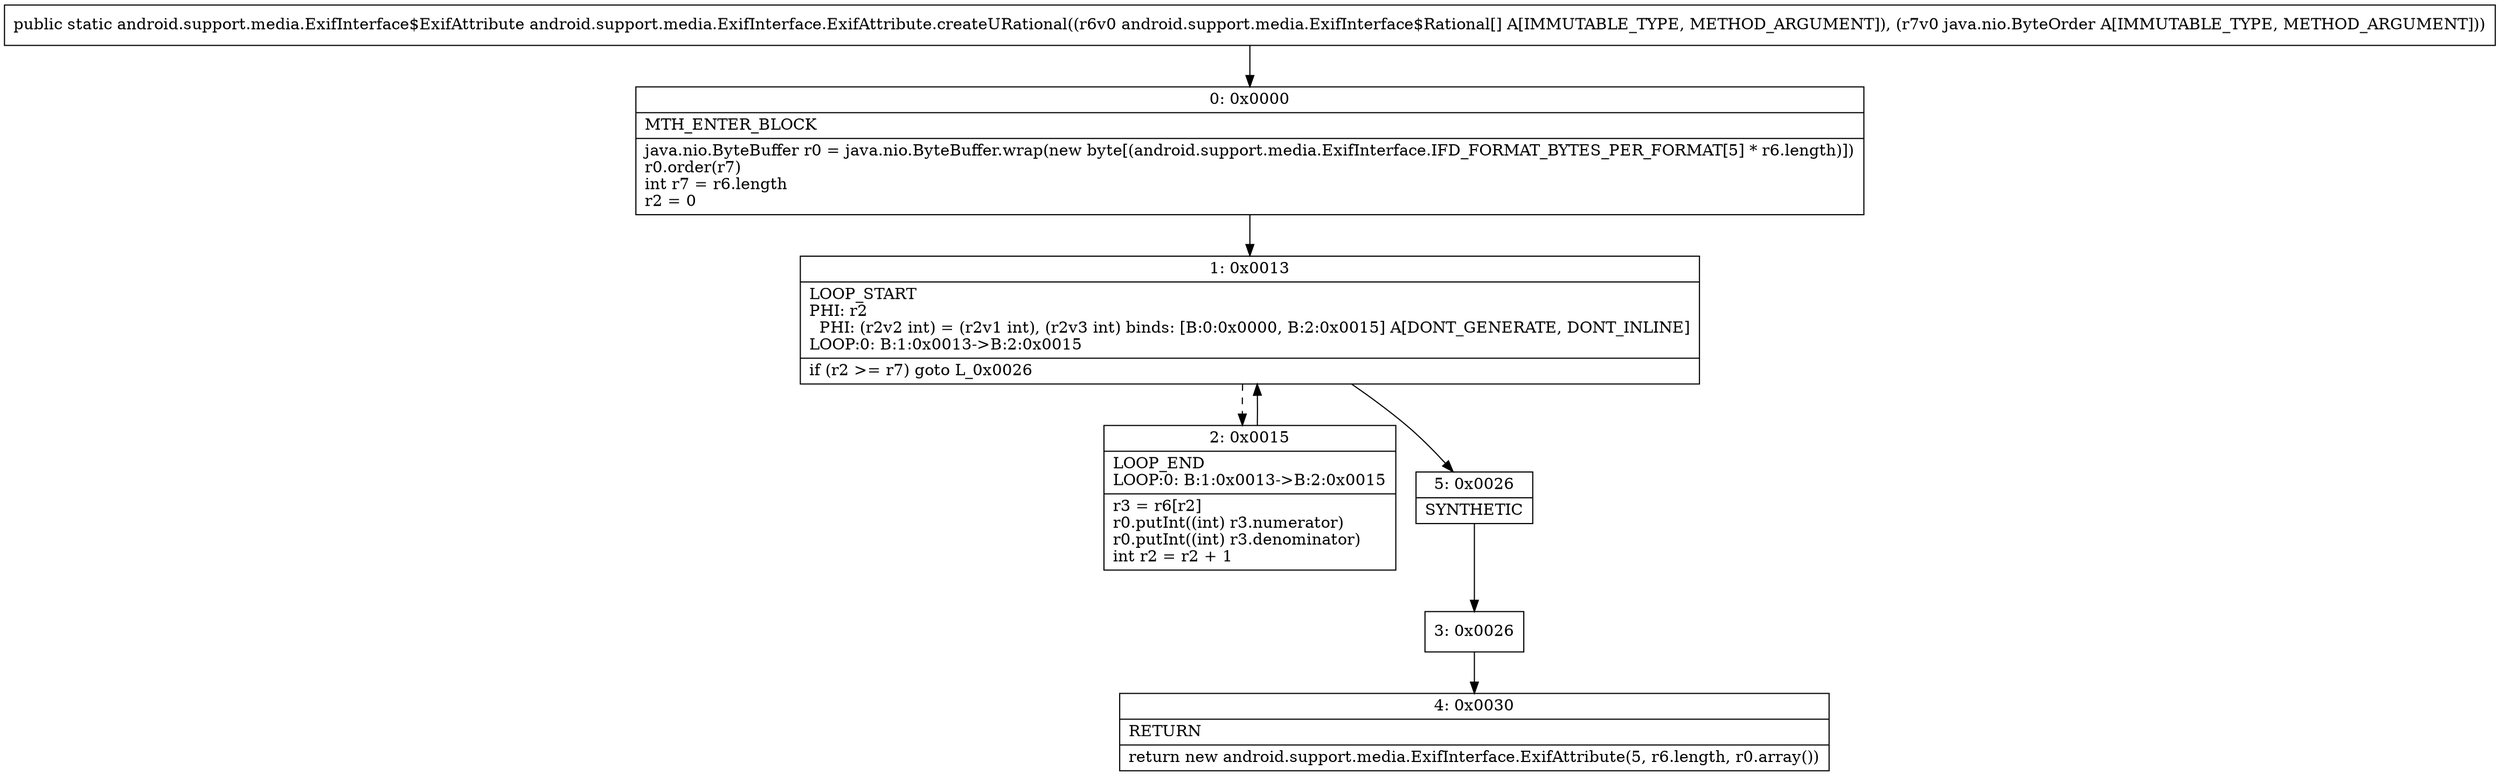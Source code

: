 digraph "CFG forandroid.support.media.ExifInterface.ExifAttribute.createURational([Landroid\/support\/media\/ExifInterface$Rational;Ljava\/nio\/ByteOrder;)Landroid\/support\/media\/ExifInterface$ExifAttribute;" {
Node_0 [shape=record,label="{0\:\ 0x0000|MTH_ENTER_BLOCK\l|java.nio.ByteBuffer r0 = java.nio.ByteBuffer.wrap(new byte[(android.support.media.ExifInterface.IFD_FORMAT_BYTES_PER_FORMAT[5] * r6.length)])\lr0.order(r7)\lint r7 = r6.length\lr2 = 0\l}"];
Node_1 [shape=record,label="{1\:\ 0x0013|LOOP_START\lPHI: r2 \l  PHI: (r2v2 int) = (r2v1 int), (r2v3 int) binds: [B:0:0x0000, B:2:0x0015] A[DONT_GENERATE, DONT_INLINE]\lLOOP:0: B:1:0x0013\-\>B:2:0x0015\l|if (r2 \>= r7) goto L_0x0026\l}"];
Node_2 [shape=record,label="{2\:\ 0x0015|LOOP_END\lLOOP:0: B:1:0x0013\-\>B:2:0x0015\l|r3 = r6[r2]\lr0.putInt((int) r3.numerator)\lr0.putInt((int) r3.denominator)\lint r2 = r2 + 1\l}"];
Node_3 [shape=record,label="{3\:\ 0x0026}"];
Node_4 [shape=record,label="{4\:\ 0x0030|RETURN\l|return new android.support.media.ExifInterface.ExifAttribute(5, r6.length, r0.array())\l}"];
Node_5 [shape=record,label="{5\:\ 0x0026|SYNTHETIC\l}"];
MethodNode[shape=record,label="{public static android.support.media.ExifInterface$ExifAttribute android.support.media.ExifInterface.ExifAttribute.createURational((r6v0 android.support.media.ExifInterface$Rational[] A[IMMUTABLE_TYPE, METHOD_ARGUMENT]), (r7v0 java.nio.ByteOrder A[IMMUTABLE_TYPE, METHOD_ARGUMENT])) }"];
MethodNode -> Node_0;
Node_0 -> Node_1;
Node_1 -> Node_2[style=dashed];
Node_1 -> Node_5;
Node_2 -> Node_1;
Node_3 -> Node_4;
Node_5 -> Node_3;
}

